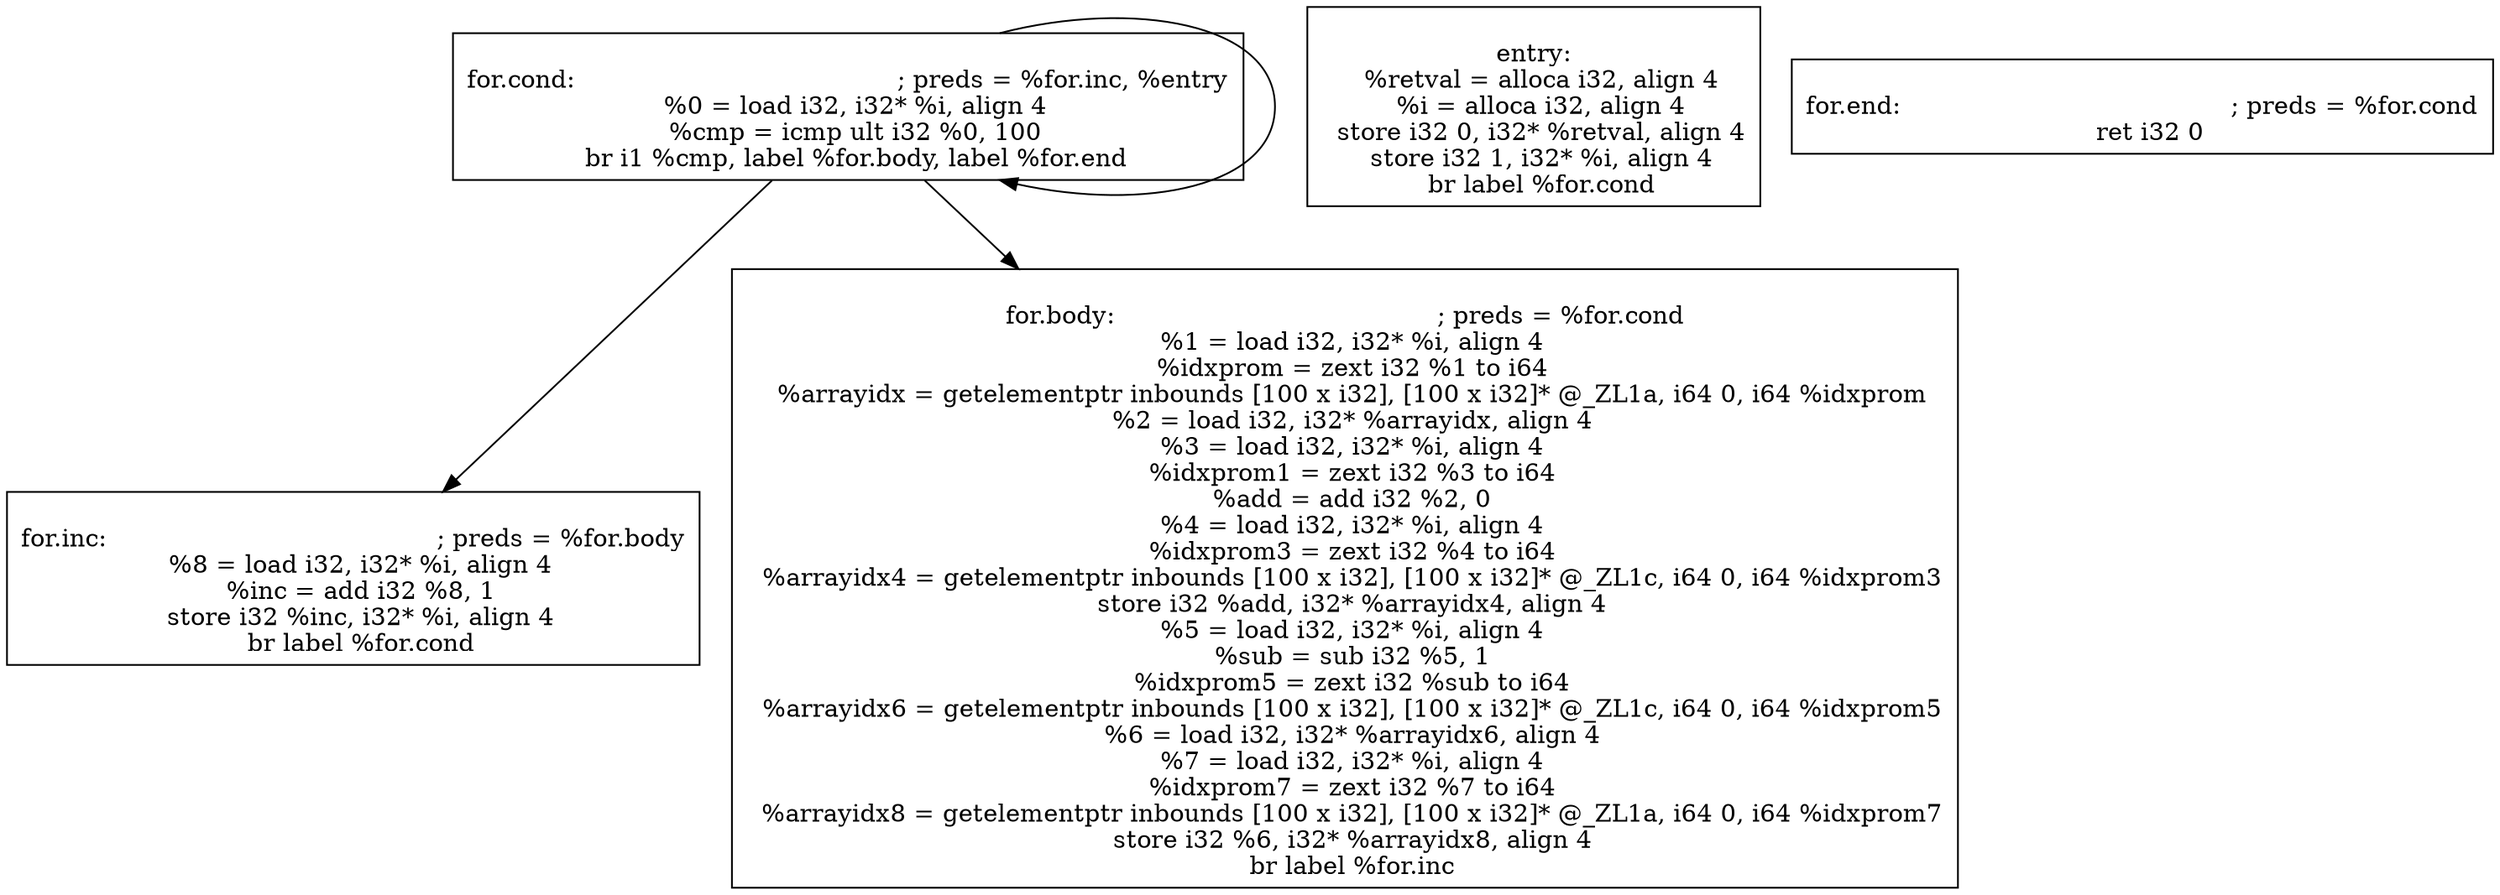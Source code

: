 
digraph G {


node4 [label="
for.cond:                                         ; preds = %for.inc, %entry
  %0 = load i32, i32* %i, align 4
  %cmp = icmp ult i32 %0, 100
  br i1 %cmp, label %for.body, label %for.end
",shape=rectangle ]
node0 [label="
for.inc:                                          ; preds = %for.body
  %8 = load i32, i32* %i, align 4
  %inc = add i32 %8, 1
  store i32 %inc, i32* %i, align 4
  br label %for.cond
",shape=rectangle ]
node3 [label="
entry:
  %retval = alloca i32, align 4
  %i = alloca i32, align 4
  store i32 0, i32* %retval, align 4
  store i32 1, i32* %i, align 4
  br label %for.cond
",shape=rectangle ]
node2 [label="
for.body:                                         ; preds = %for.cond
  %1 = load i32, i32* %i, align 4
  %idxprom = zext i32 %1 to i64
  %arrayidx = getelementptr inbounds [100 x i32], [100 x i32]* @_ZL1a, i64 0, i64 %idxprom
  %2 = load i32, i32* %arrayidx, align 4
  %3 = load i32, i32* %i, align 4
  %idxprom1 = zext i32 %3 to i64
  %add = add i32 %2, 0
  %4 = load i32, i32* %i, align 4
  %idxprom3 = zext i32 %4 to i64
  %arrayidx4 = getelementptr inbounds [100 x i32], [100 x i32]* @_ZL1c, i64 0, i64 %idxprom3
  store i32 %add, i32* %arrayidx4, align 4
  %5 = load i32, i32* %i, align 4
  %sub = sub i32 %5, 1
  %idxprom5 = zext i32 %sub to i64
  %arrayidx6 = getelementptr inbounds [100 x i32], [100 x i32]* @_ZL1c, i64 0, i64 %idxprom5
  %6 = load i32, i32* %arrayidx6, align 4
  %7 = load i32, i32* %i, align 4
  %idxprom7 = zext i32 %7 to i64
  %arrayidx8 = getelementptr inbounds [100 x i32], [100 x i32]* @_ZL1a, i64 0, i64 %idxprom7
  store i32 %6, i32* %arrayidx8, align 4
  br label %for.inc
",shape=rectangle ]
node1 [label="
for.end:                                          ; preds = %for.cond
  ret i32 0
",shape=rectangle ]

node4->node2 [ ]
node4->node0 [ ]
node4->node4 [ ]


}
